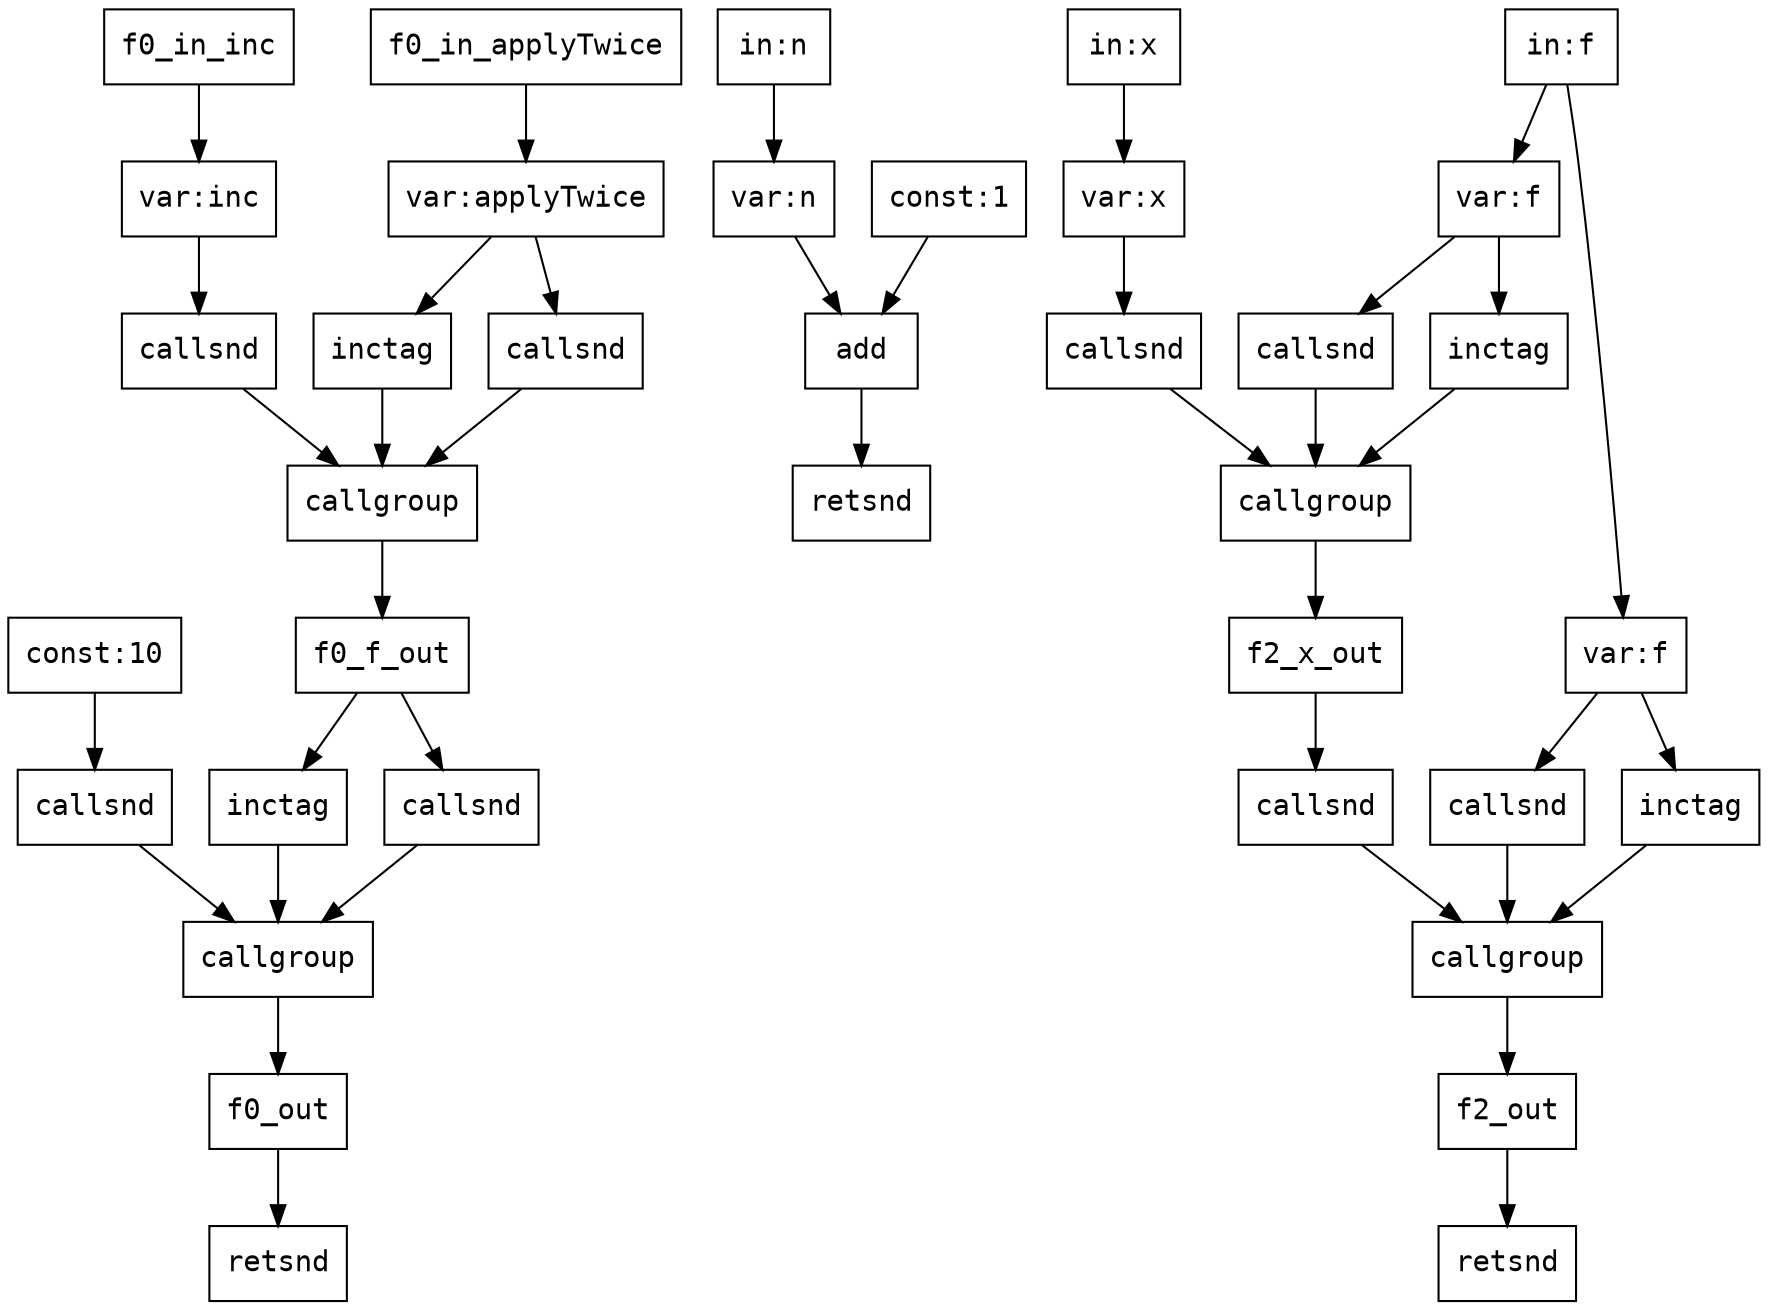 digraph Dataflow {
  node [shape=record, fontname="Courier"];
  "f0_f_f_out" [label="var:applyTwice"];
  "f0_in_applyTwice" -> "f0_f_f_out";
  "f0_f_x_out" [label="var:inc"];
  "f0_in_inc" -> "f0_f_x_out";
  "f0_f_inctag" [label="inctag"];
  "f0_f_f_out" -> "f0_f_inctag";
  "f0_f_cg" [label="callgroup"];
  "f0_f_inctag" -> "f0_f_cg";
  "f0_f_cg_snd_fun" [label="callsnd"];
  "f0_f_f_out" -> "f0_f_cg_snd_fun";
  "f0_f_cg_snd_fun" -> "f0_f_cg";
  "f0_f_cg_snd_arg" [label="callsnd"];
  "f0_f_x_out" -> "f0_f_cg_snd_arg";
  "f0_f_cg_snd_arg" -> "f0_f_cg";
  "f0_f_cg" -> "f0_f_out";
  "f0_x_out" [label="const:10"];
  "f0_inctag" [label="inctag"];
  "f0_f_out" -> "f0_inctag";
  "f0_cg" [label="callgroup"];
  "f0_inctag" -> "f0_cg";
  "f0_cg_snd_fun" [label="callsnd"];
  "f0_f_out" -> "f0_cg_snd_fun";
  "f0_cg_snd_fun" -> "f0_cg";
  "f0_cg_snd_arg" [label="callsnd"];
  "f0_x_out" -> "f0_cg_snd_arg";
  "f0_cg_snd_arg" -> "f0_cg";
  "f0_cg" -> "f0_out";
  "f0_retsnd" [label="retsnd"];
  "f0_out" -> "f0_retsnd";
  "f1_in_n" [label="in:n"];
  "f1_l_out" [label="var:n"];
  "f1_in_n" -> "f1_l_out";
  "f1_r_out" [label="const:1"];
  "f1_out" [label="add"];
  "f1_l_out" -> "f1_out";
  "f1_r_out" -> "f1_out";
  "f1_retsnd" [label="retsnd"];
  "f1_out" -> "f1_retsnd";
  "f2_in_x" [label="in:x"];
  "f2_in_f" [label="in:f"];
  "f2_f_out" [label="var:f"];
  "f2_in_f" -> "f2_f_out";
  "f2_x_f_out" [label="var:f"];
  "f2_in_f" -> "f2_x_f_out";
  "f2_x_x_out" [label="var:x"];
  "f2_in_x" -> "f2_x_x_out";
  "f2_x_inctag" [label="inctag"];
  "f2_x_f_out" -> "f2_x_inctag";
  "f2_x_cg" [label="callgroup"];
  "f2_x_inctag" -> "f2_x_cg";
  "f2_x_cg_snd_fun" [label="callsnd"];
  "f2_x_f_out" -> "f2_x_cg_snd_fun";
  "f2_x_cg_snd_fun" -> "f2_x_cg";
  "f2_x_cg_snd_arg" [label="callsnd"];
  "f2_x_x_out" -> "f2_x_cg_snd_arg";
  "f2_x_cg_snd_arg" -> "f2_x_cg";
  "f2_x_cg" -> "f2_x_out";
  "f2_inctag" [label="inctag"];
  "f2_f_out" -> "f2_inctag";
  "f2_cg" [label="callgroup"];
  "f2_inctag" -> "f2_cg";
  "f2_cg_snd_fun" [label="callsnd"];
  "f2_f_out" -> "f2_cg_snd_fun";
  "f2_cg_snd_fun" -> "f2_cg";
  "f2_cg_snd_arg" [label="callsnd"];
  "f2_x_out" -> "f2_cg_snd_arg";
  "f2_cg_snd_arg" -> "f2_cg";
  "f2_cg" -> "f2_out";
  "f2_retsnd" [label="retsnd"];
  "f2_out" -> "f2_retsnd";
}

